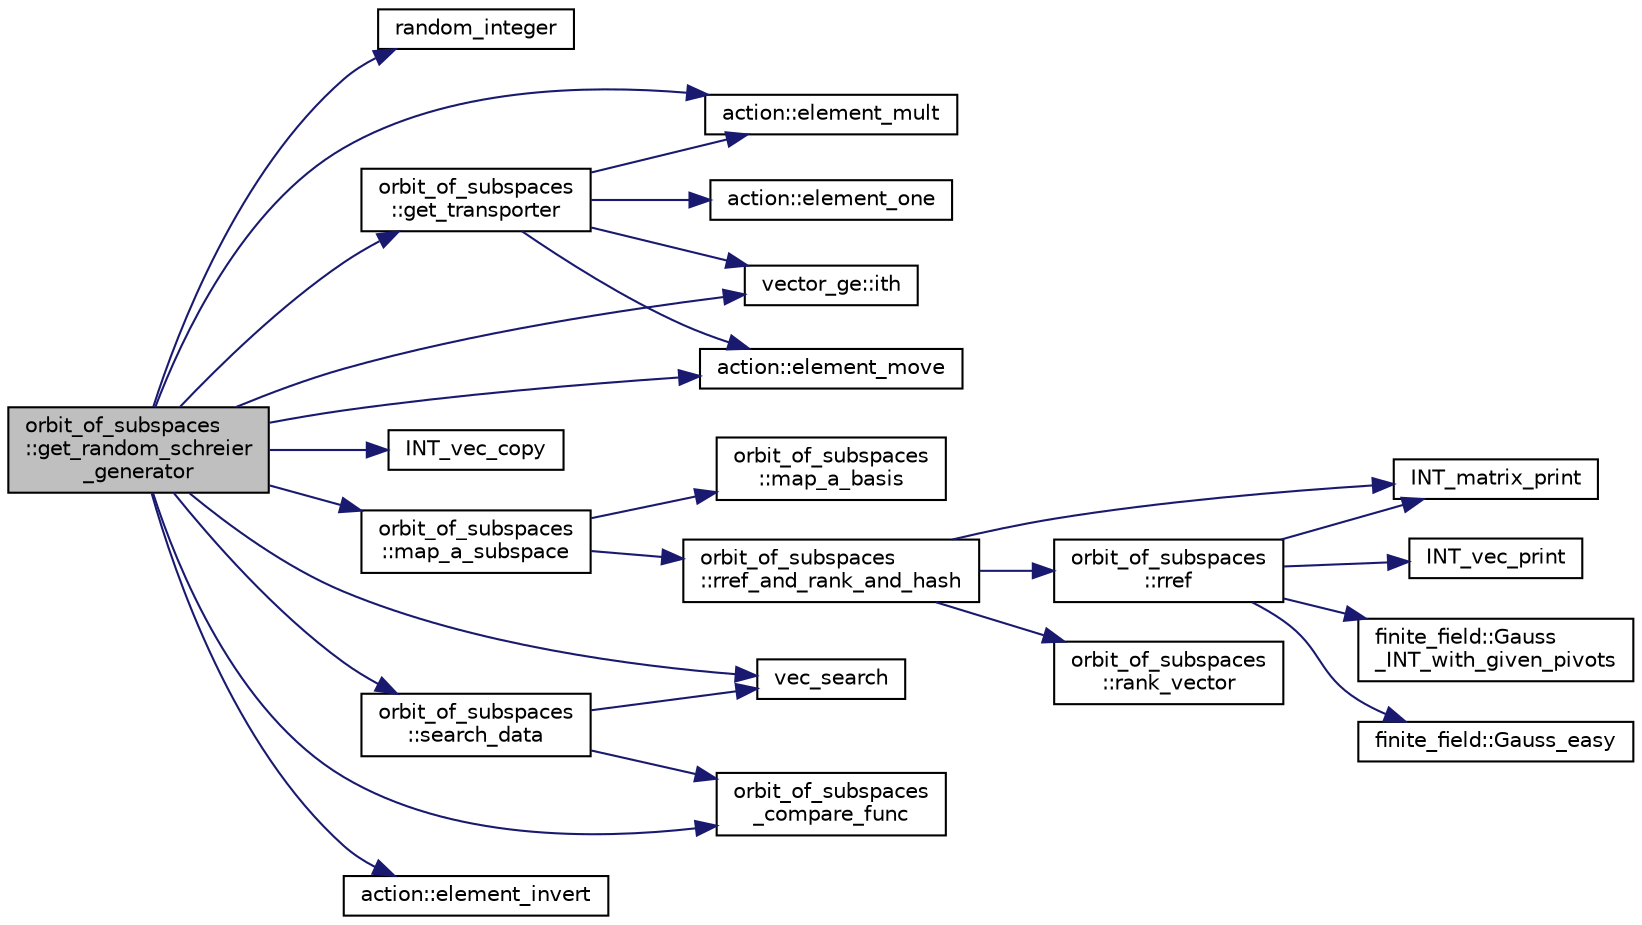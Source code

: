 digraph "orbit_of_subspaces::get_random_schreier_generator"
{
  edge [fontname="Helvetica",fontsize="10",labelfontname="Helvetica",labelfontsize="10"];
  node [fontname="Helvetica",fontsize="10",shape=record];
  rankdir="LR";
  Node154 [label="orbit_of_subspaces\l::get_random_schreier\l_generator",height=0.2,width=0.4,color="black", fillcolor="grey75", style="filled", fontcolor="black"];
  Node154 -> Node155 [color="midnightblue",fontsize="10",style="solid",fontname="Helvetica"];
  Node155 [label="random_integer",height=0.2,width=0.4,color="black", fillcolor="white", style="filled",URL="$d5/db4/io__and__os_8h.html#a509937846575424b1c8863e1bb96a766"];
  Node154 -> Node156 [color="midnightblue",fontsize="10",style="solid",fontname="Helvetica"];
  Node156 [label="orbit_of_subspaces\l::get_transporter",height=0.2,width=0.4,color="black", fillcolor="white", style="filled",URL="$d5/d64/classorbit__of__subspaces.html#a8a12bc95bd872bc86e026ea09b9dd396"];
  Node156 -> Node157 [color="midnightblue",fontsize="10",style="solid",fontname="Helvetica"];
  Node157 [label="action::element_one",height=0.2,width=0.4,color="black", fillcolor="white", style="filled",URL="$d2/d86/classaction.html#a780a105daf04d6d1fe7e2f63b3c88e3b"];
  Node156 -> Node158 [color="midnightblue",fontsize="10",style="solid",fontname="Helvetica"];
  Node158 [label="action::element_mult",height=0.2,width=0.4,color="black", fillcolor="white", style="filled",URL="$d2/d86/classaction.html#ae9e36b2cae1f0f7bd7144097fa9a34b3"];
  Node156 -> Node159 [color="midnightblue",fontsize="10",style="solid",fontname="Helvetica"];
  Node159 [label="vector_ge::ith",height=0.2,width=0.4,color="black", fillcolor="white", style="filled",URL="$d4/d6e/classvector__ge.html#a1ff002e8b746a9beb119d57dcd4a15ff"];
  Node156 -> Node160 [color="midnightblue",fontsize="10",style="solid",fontname="Helvetica"];
  Node160 [label="action::element_move",height=0.2,width=0.4,color="black", fillcolor="white", style="filled",URL="$d2/d86/classaction.html#a550947491bbb534d3d7951f50198a874"];
  Node154 -> Node158 [color="midnightblue",fontsize="10",style="solid",fontname="Helvetica"];
  Node154 -> Node159 [color="midnightblue",fontsize="10",style="solid",fontname="Helvetica"];
  Node154 -> Node161 [color="midnightblue",fontsize="10",style="solid",fontname="Helvetica"];
  Node161 [label="INT_vec_copy",height=0.2,width=0.4,color="black", fillcolor="white", style="filled",URL="$df/dbf/sajeeb_8_c.html#ac2d875e27e009af6ec04d17254d11075"];
  Node154 -> Node162 [color="midnightblue",fontsize="10",style="solid",fontname="Helvetica"];
  Node162 [label="orbit_of_subspaces\l::map_a_subspace",height=0.2,width=0.4,color="black", fillcolor="white", style="filled",URL="$d5/d64/classorbit__of__subspaces.html#a2aa8610550666ef263bf0a0e21e37eba"];
  Node162 -> Node163 [color="midnightblue",fontsize="10",style="solid",fontname="Helvetica"];
  Node163 [label="orbit_of_subspaces\l::map_a_basis",height=0.2,width=0.4,color="black", fillcolor="white", style="filled",URL="$d5/d64/classorbit__of__subspaces.html#addbdc7a355fbd5b5a220bdbc2023b64b"];
  Node162 -> Node164 [color="midnightblue",fontsize="10",style="solid",fontname="Helvetica"];
  Node164 [label="orbit_of_subspaces\l::rref_and_rank_and_hash",height=0.2,width=0.4,color="black", fillcolor="white", style="filled",URL="$d5/d64/classorbit__of__subspaces.html#a26de37849f6d21e531a9541245d766c1"];
  Node164 -> Node165 [color="midnightblue",fontsize="10",style="solid",fontname="Helvetica"];
  Node165 [label="orbit_of_subspaces\l::rref",height=0.2,width=0.4,color="black", fillcolor="white", style="filled",URL="$d5/d64/classorbit__of__subspaces.html#a35f848711624544bf7d73df13b32152a"];
  Node165 -> Node166 [color="midnightblue",fontsize="10",style="solid",fontname="Helvetica"];
  Node166 [label="INT_matrix_print",height=0.2,width=0.4,color="black", fillcolor="white", style="filled",URL="$d5/db4/io__and__os_8h.html#afd4180a24bef3a2b584668a4eaf607ff"];
  Node165 -> Node167 [color="midnightblue",fontsize="10",style="solid",fontname="Helvetica"];
  Node167 [label="INT_vec_print",height=0.2,width=0.4,color="black", fillcolor="white", style="filled",URL="$df/dbf/sajeeb_8_c.html#a79a5901af0b47dd0d694109543c027fe"];
  Node165 -> Node168 [color="midnightblue",fontsize="10",style="solid",fontname="Helvetica"];
  Node168 [label="finite_field::Gauss\l_INT_with_given_pivots",height=0.2,width=0.4,color="black", fillcolor="white", style="filled",URL="$df/d5a/classfinite__field.html#a4189c0ddba7c456ea23d8004fef59be0"];
  Node165 -> Node169 [color="midnightblue",fontsize="10",style="solid",fontname="Helvetica"];
  Node169 [label="finite_field::Gauss_easy",height=0.2,width=0.4,color="black", fillcolor="white", style="filled",URL="$df/d5a/classfinite__field.html#a32761bf6c4a41f24b7193352127db8e7"];
  Node164 -> Node170 [color="midnightblue",fontsize="10",style="solid",fontname="Helvetica"];
  Node170 [label="orbit_of_subspaces\l::rank_vector",height=0.2,width=0.4,color="black", fillcolor="white", style="filled",URL="$d5/d64/classorbit__of__subspaces.html#af50d49d04ce89cb5b061d03db31d84cc"];
  Node164 -> Node166 [color="midnightblue",fontsize="10",style="solid",fontname="Helvetica"];
  Node154 -> Node171 [color="midnightblue",fontsize="10",style="solid",fontname="Helvetica"];
  Node171 [label="orbit_of_subspaces\l::search_data",height=0.2,width=0.4,color="black", fillcolor="white", style="filled",URL="$d5/d64/classorbit__of__subspaces.html#ae9f5bcb67f33c3ea80a7ce690301dc50"];
  Node171 -> Node172 [color="midnightblue",fontsize="10",style="solid",fontname="Helvetica"];
  Node172 [label="vec_search",height=0.2,width=0.4,color="black", fillcolor="white", style="filled",URL="$d5/de2/foundations_2data__structures_2data__structures_8h.html#a2d4becb500cd39649c49f94188b31bc5"];
  Node171 -> Node173 [color="midnightblue",fontsize="10",style="solid",fontname="Helvetica"];
  Node173 [label="orbit_of_subspaces\l_compare_func",height=0.2,width=0.4,color="black", fillcolor="white", style="filled",URL="$de/d04/orbit__of__subspaces_8_c.html#a05ba8b7962f347724c63d56ea731d209"];
  Node154 -> Node172 [color="midnightblue",fontsize="10",style="solid",fontname="Helvetica"];
  Node154 -> Node173 [color="midnightblue",fontsize="10",style="solid",fontname="Helvetica"];
  Node154 -> Node174 [color="midnightblue",fontsize="10",style="solid",fontname="Helvetica"];
  Node174 [label="action::element_invert",height=0.2,width=0.4,color="black", fillcolor="white", style="filled",URL="$d2/d86/classaction.html#aa4bd01e338497714586636751fcef436"];
  Node154 -> Node160 [color="midnightblue",fontsize="10",style="solid",fontname="Helvetica"];
}

